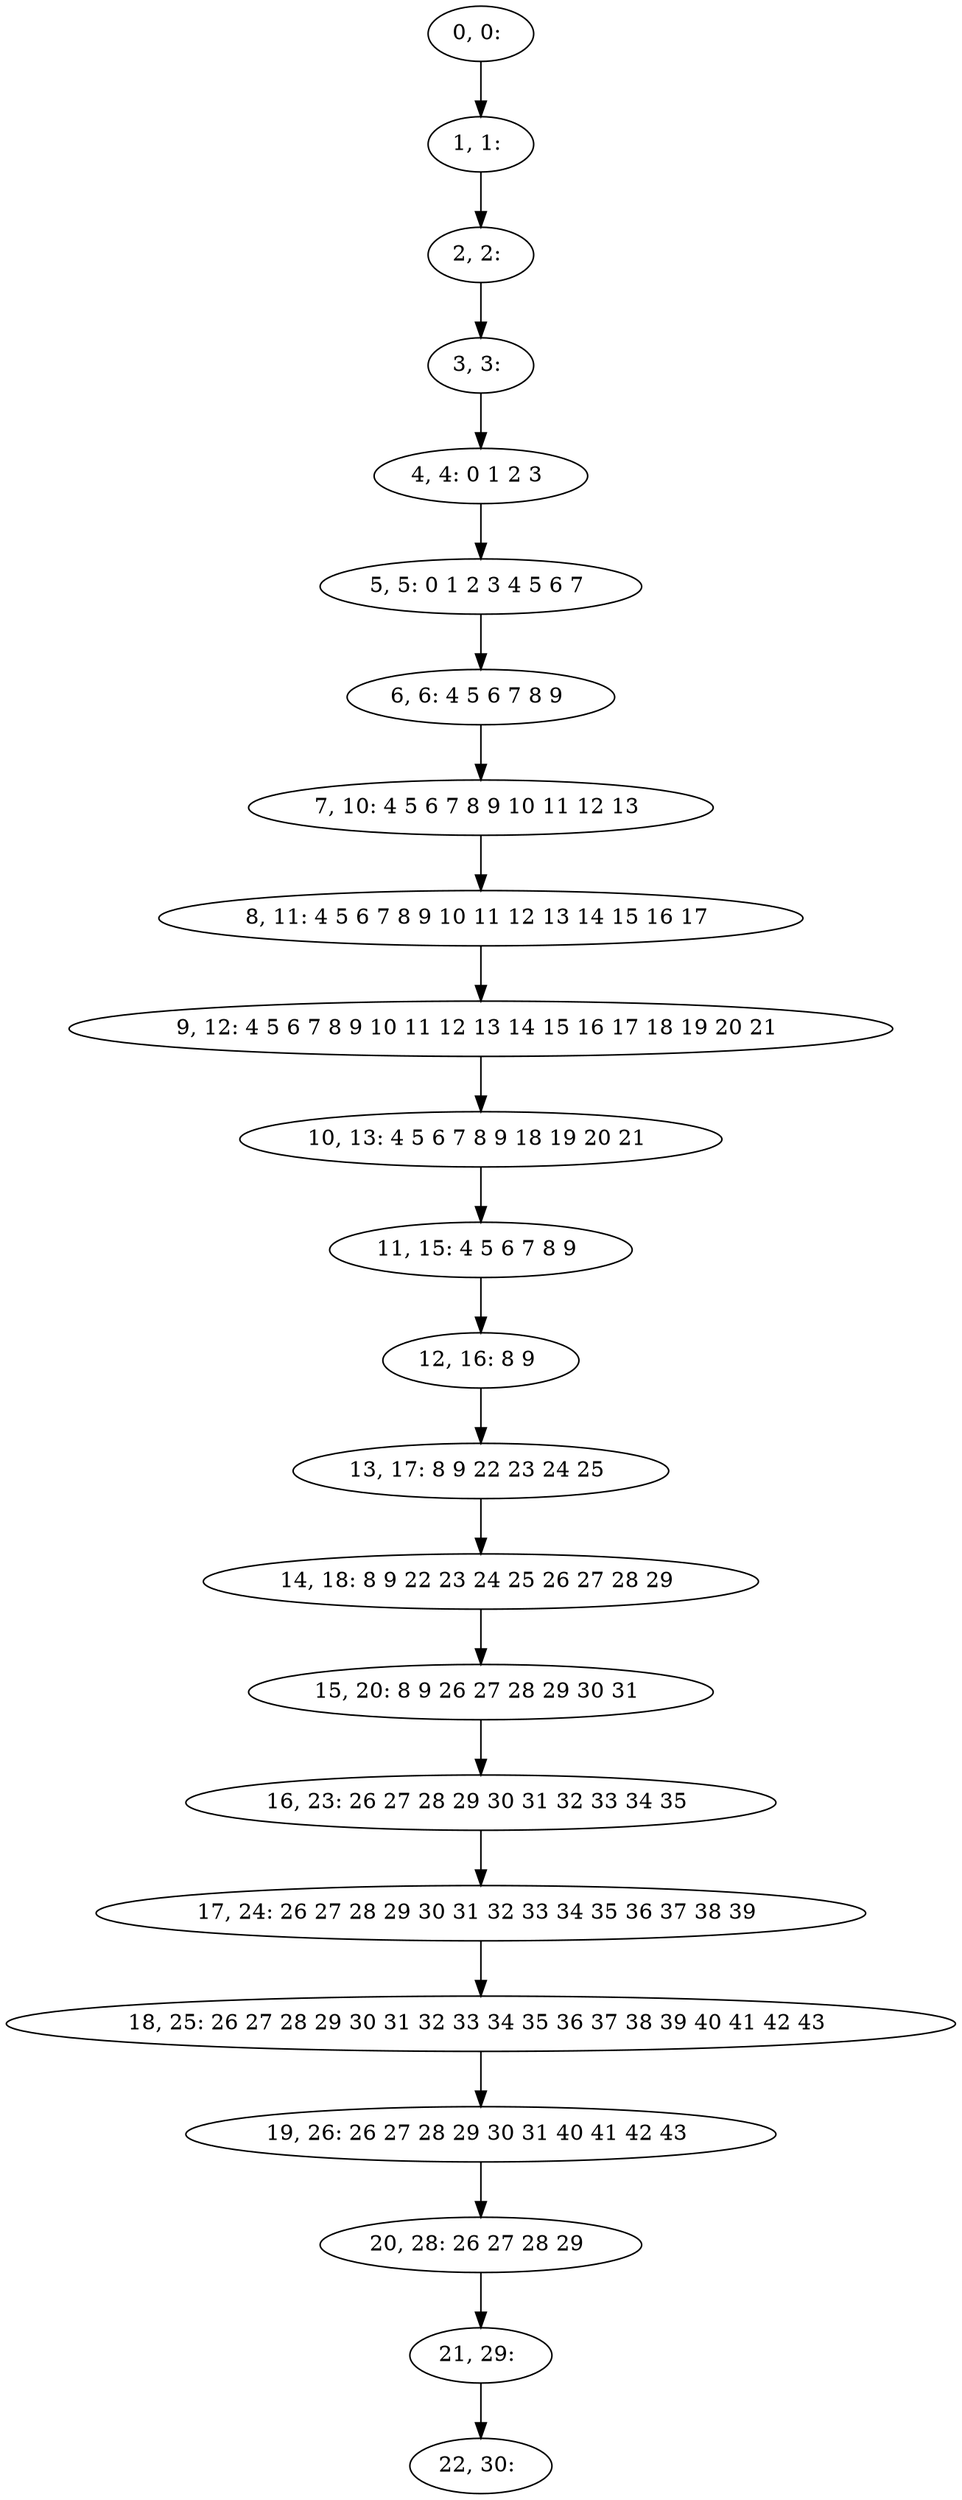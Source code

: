 digraph G {
0[label="0, 0: "];
1[label="1, 1: "];
2[label="2, 2: "];
3[label="3, 3: "];
4[label="4, 4: 0 1 2 3 "];
5[label="5, 5: 0 1 2 3 4 5 6 7 "];
6[label="6, 6: 4 5 6 7 8 9 "];
7[label="7, 10: 4 5 6 7 8 9 10 11 12 13 "];
8[label="8, 11: 4 5 6 7 8 9 10 11 12 13 14 15 16 17 "];
9[label="9, 12: 4 5 6 7 8 9 10 11 12 13 14 15 16 17 18 19 20 21 "];
10[label="10, 13: 4 5 6 7 8 9 18 19 20 21 "];
11[label="11, 15: 4 5 6 7 8 9 "];
12[label="12, 16: 8 9 "];
13[label="13, 17: 8 9 22 23 24 25 "];
14[label="14, 18: 8 9 22 23 24 25 26 27 28 29 "];
15[label="15, 20: 8 9 26 27 28 29 30 31 "];
16[label="16, 23: 26 27 28 29 30 31 32 33 34 35 "];
17[label="17, 24: 26 27 28 29 30 31 32 33 34 35 36 37 38 39 "];
18[label="18, 25: 26 27 28 29 30 31 32 33 34 35 36 37 38 39 40 41 42 43 "];
19[label="19, 26: 26 27 28 29 30 31 40 41 42 43 "];
20[label="20, 28: 26 27 28 29 "];
21[label="21, 29: "];
22[label="22, 30: "];
0->1 ;
1->2 ;
2->3 ;
3->4 ;
4->5 ;
5->6 ;
6->7 ;
7->8 ;
8->9 ;
9->10 ;
10->11 ;
11->12 ;
12->13 ;
13->14 ;
14->15 ;
15->16 ;
16->17 ;
17->18 ;
18->19 ;
19->20 ;
20->21 ;
21->22 ;
}
